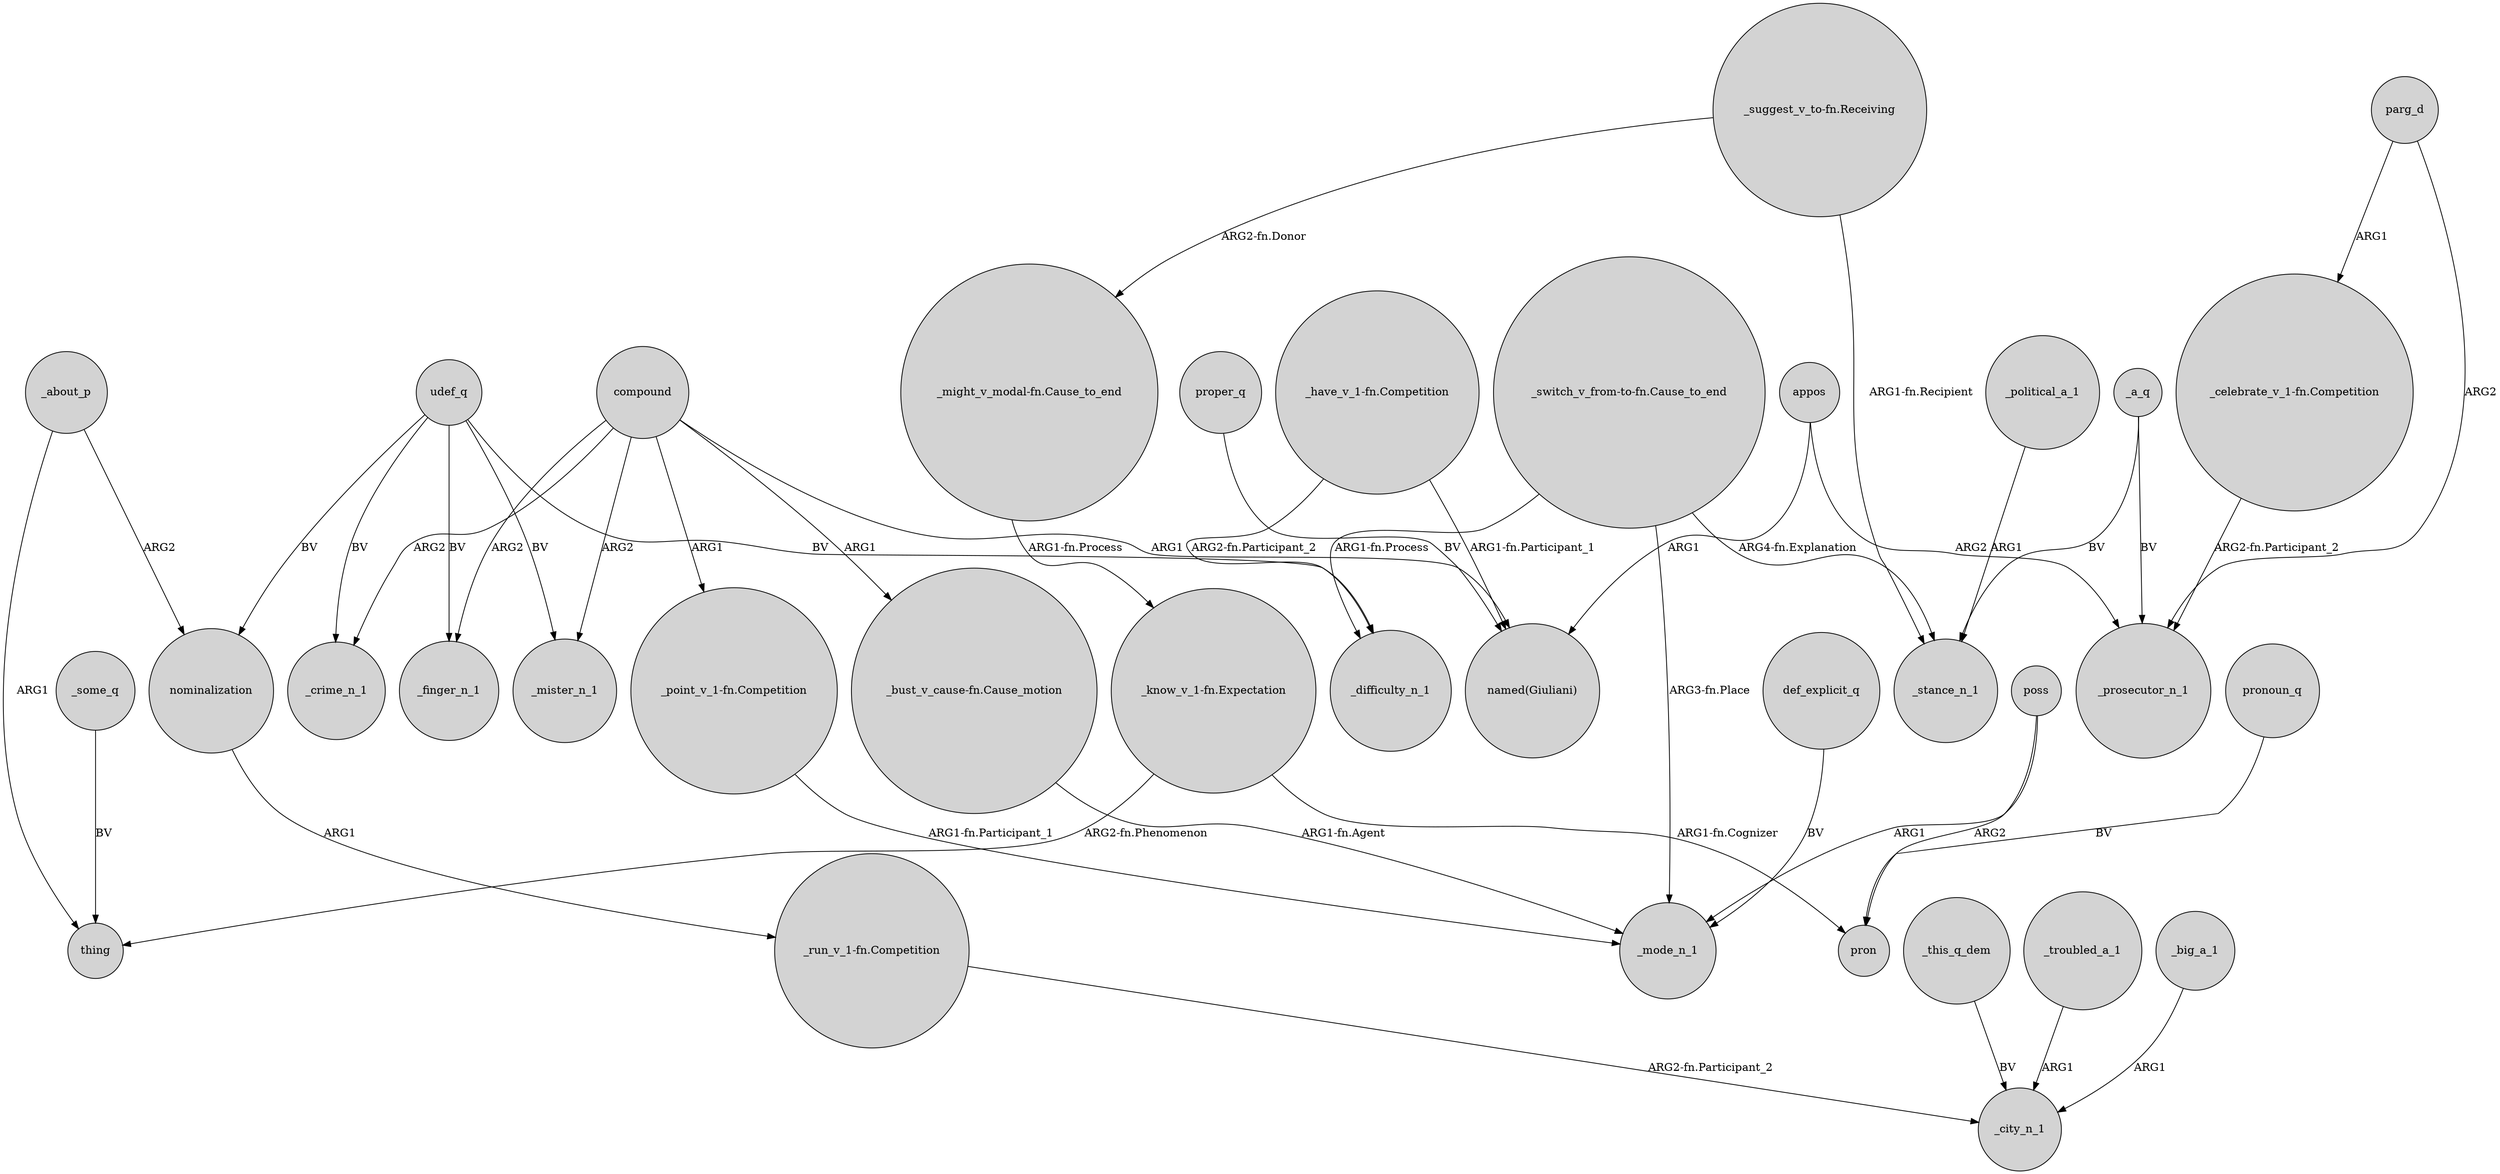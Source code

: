 digraph {
	node [shape=circle style=filled]
	compound -> "named(Giuliani)" [label=ARG1]
	compound -> _mister_n_1 [label=ARG2]
	compound -> _crime_n_1 [label=ARG2]
	udef_q -> _difficulty_n_1 [label=BV]
	_about_p -> thing [label=ARG1]
	_this_q_dem -> _city_n_1 [label=BV]
	poss -> _mode_n_1 [label=ARG1]
	compound -> "_point_v_1-fn.Competition" [label=ARG1]
	_political_a_1 -> _stance_n_1 [label=ARG1]
	_a_q -> _stance_n_1 [label=BV]
	"_bust_v_cause-fn.Cause_motion" -> _mode_n_1 [label="ARG1-fn.Agent"]
	udef_q -> nominalization [label=BV]
	udef_q -> _crime_n_1 [label=BV]
	"_point_v_1-fn.Competition" -> _mode_n_1 [label="ARG1-fn.Participant_1"]
	"_celebrate_v_1-fn.Competition" -> _prosecutor_n_1 [label="ARG2-fn.Participant_2"]
	parg_d -> _prosecutor_n_1 [label=ARG2]
	udef_q -> _finger_n_1 [label=BV]
	_a_q -> _prosecutor_n_1 [label=BV]
	udef_q -> _mister_n_1 [label=BV]
	"_know_v_1-fn.Expectation" -> thing [label="ARG2-fn.Phenomenon"]
	_some_q -> thing [label=BV]
	_about_p -> nominalization [label=ARG2]
	parg_d -> "_celebrate_v_1-fn.Competition" [label=ARG1]
	_troubled_a_1 -> _city_n_1 [label=ARG1]
	pronoun_q -> pron [label=BV]
	poss -> pron [label=ARG2]
	"_know_v_1-fn.Expectation" -> pron [label="ARG1-fn.Cognizer"]
	"_run_v_1-fn.Competition" -> _city_n_1 [label="ARG2-fn.Participant_2"]
	"_suggest_v_to-fn.Receiving" -> _stance_n_1 [label="ARG1-fn.Recipient"]
	"_might_v_modal-fn.Cause_to_end" -> "_know_v_1-fn.Expectation" [label="ARG1-fn.Process"]
	appos -> "named(Giuliani)" [label=ARG1]
	"_suggest_v_to-fn.Receiving" -> "_might_v_modal-fn.Cause_to_end" [label="ARG2-fn.Donor"]
	proper_q -> "named(Giuliani)" [label=BV]
	compound -> "_bust_v_cause-fn.Cause_motion" [label=ARG1]
	nominalization -> "_run_v_1-fn.Competition" [label=ARG1]
	compound -> _finger_n_1 [label=ARG2]
	"_have_v_1-fn.Competition" -> _difficulty_n_1 [label="ARG2-fn.Participant_2"]
	def_explicit_q -> _mode_n_1 [label=BV]
	_big_a_1 -> _city_n_1 [label=ARG1]
	"_switch_v_from-to-fn.Cause_to_end" -> _difficulty_n_1 [label="ARG1-fn.Process"]
	"_switch_v_from-to-fn.Cause_to_end" -> _mode_n_1 [label="ARG3-fn.Place"]
	"_have_v_1-fn.Competition" -> "named(Giuliani)" [label="ARG1-fn.Participant_1"]
	"_switch_v_from-to-fn.Cause_to_end" -> _stance_n_1 [label="ARG4-fn.Explanation"]
	appos -> _prosecutor_n_1 [label=ARG2]
}
